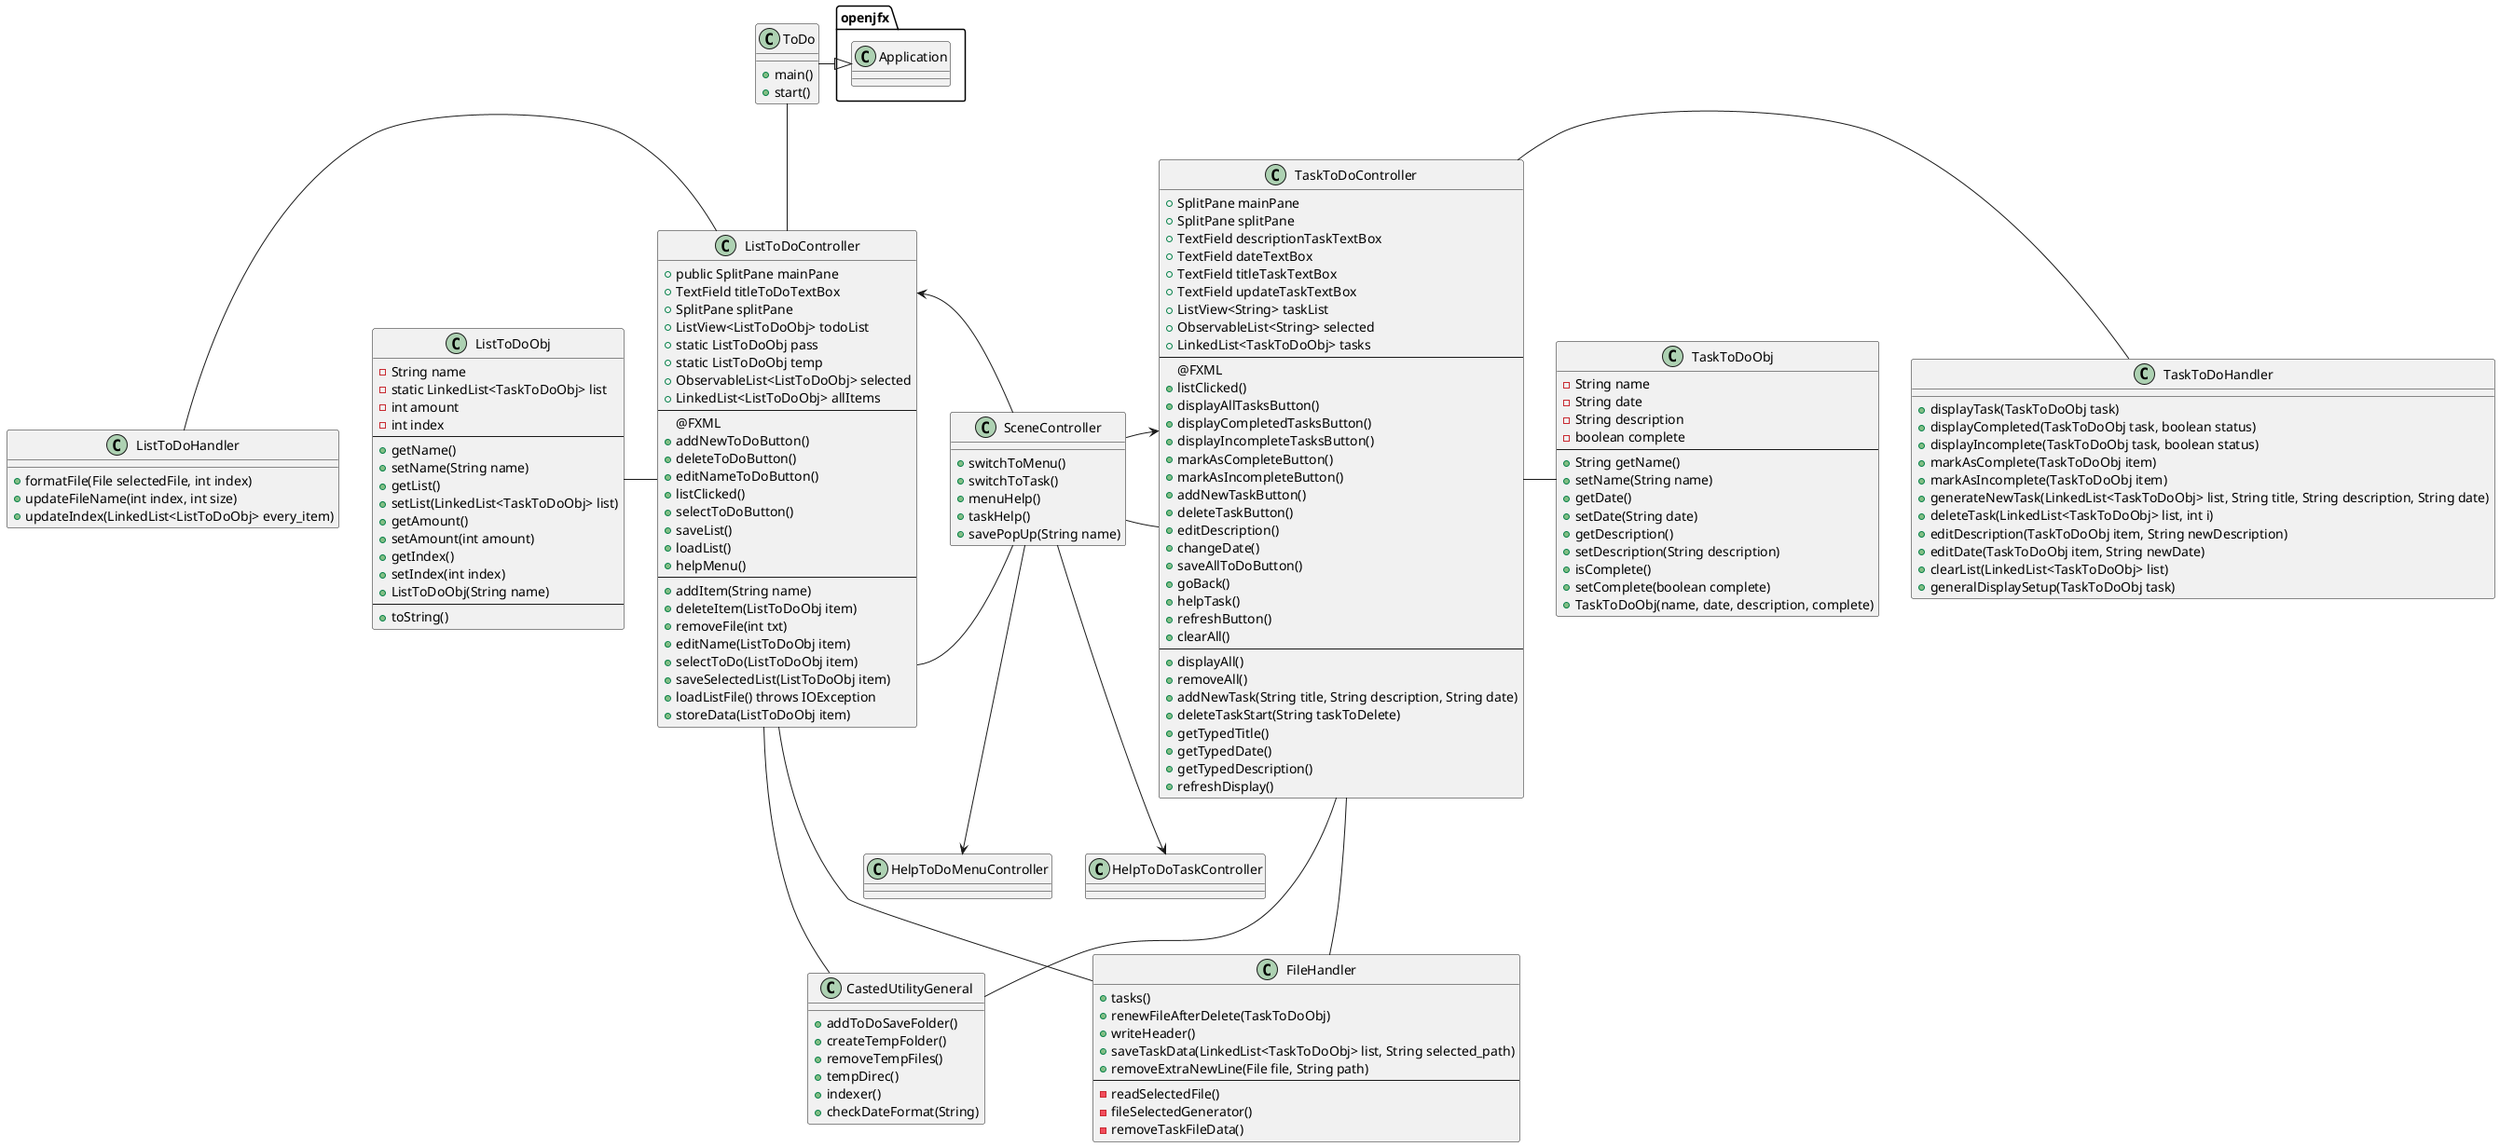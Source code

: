@startuml

class ToDo {
    + main()
    + start()
}

class CastedUtilityGeneral {
    + addToDoSaveFolder()
    + createTempFolder()
    + removeTempFiles()
    + tempDirec()
    + indexer()
    + checkDateFormat(String)
}

class FileHandler {
    + tasks()
    + renewFileAfterDelete(TaskToDoObj)
    + writeHeader()
    + saveTaskData(LinkedList<TaskToDoObj> list, String selected_path)
    + removeExtraNewLine(File file, String path)
    --
    - readSelectedFile()
    - fileSelectedGenerator()
    - removeTaskFileData()
}

class HelpToDoMenuController {
}

class HelpToDoTaskController {
}

class ListToDoController {
    + public SplitPane mainPane
    + TextField titleToDoTextBox
    + SplitPane splitPane
    + ListView<ListToDoObj> todoList
    + static ListToDoObj pass
    + static ListToDoObj temp
    + ObservableList<ListToDoObj> selected
    + LinkedList<ListToDoObj> allItems
    --
    @FXML
    + addNewToDoButton()
    + deleteToDoButton()
    + editNameToDoButton()
    + listClicked()
    + selectToDoButton()
    + saveList()
    + loadList()
    + helpMenu()
    --
    + addItem(String name)
    + deleteItem(ListToDoObj item)
    + removeFile(int txt)
    + editName(ListToDoObj item)
    + selectToDo(ListToDoObj item)
    + saveSelectedList(ListToDoObj item)
    + loadListFile() throws IOException
    + storeData(ListToDoObj item)
}

class ListToDoHandler {

    + formatFile(File selectedFile, int index)
    + updateFileName(int index, int size)
    + updateIndex(LinkedList<ListToDoObj> every_item)
}

class ListToDoObj {
    - String name
    - static LinkedList<TaskToDoObj> list
    - int amount
    - int index
    --
    + getName()
    + setName(String name)
    + getList()
    + setList(LinkedList<TaskToDoObj> list)
    + getAmount()
    + setAmount(int amount)
    + getIndex()
    + setIndex(int index)
    + ListToDoObj(String name)
    --
    + toString()
}

class SceneController {
    + switchToMenu()
    + switchToTask()
    + menuHelp()
    + taskHelp()
    + savePopUp(String name)
}

class TaskToDoController {
    + SplitPane mainPane
    + SplitPane splitPane
    + TextField descriptionTaskTextBox
    + TextField dateTextBox
    + TextField titleTaskTextBox
    + TextField updateTaskTextBox
    + ListView<String> taskList
    + ObservableList<String> selected
    + LinkedList<TaskToDoObj> tasks
    --
    @FXML
    + listClicked()
    + displayAllTasksButton()
    + displayCompletedTasksButton()
    + displayIncompleteTasksButton()
    + markAsCompleteButton()
    + markAsIncompleteButton()
    + addNewTaskButton()
    + deleteTaskButton()
    + editDescription()
    + changeDate()
    + saveAllToDoButton()
    + goBack()
    + helpTask()
    + refreshButton()
    + clearAll()
    --
    + displayAll()
    + removeAll()
    + addNewTask(String title, String description, String date)
    + deleteTaskStart(String taskToDelete)
    + getTypedTitle()
    + getTypedDate()
    + getTypedDescription()
    + refreshDisplay()
}

class TaskToDoHandler {
    + displayTask(TaskToDoObj task)
    + displayCompleted(TaskToDoObj task, boolean status)
    + displayIncomplete(TaskToDoObj task, boolean status)
    + markAsComplete(TaskToDoObj item)
    + markAsIncomplete(TaskToDoObj item)
    + generateNewTask(LinkedList<TaskToDoObj> list, String title, String description, String date)
    + deleteTask(LinkedList<TaskToDoObj> list, int i)
    + editDescription(TaskToDoObj item, String newDescription)
    + editDate(TaskToDoObj item, String newDate)
    + clearList(LinkedList<TaskToDoObj> list)
    + generalDisplaySetup(TaskToDoObj task)
}

class TaskToDoObj {
    - String name
    - String date
    - String description
    - boolean complete
    --
    + String getName()
    + setName(String name)
    + getDate()
    + setDate(String date)
    + getDescription()
    + setDescription(String description)
    + isComplete()
    + setComplete(boolean complete)
    + TaskToDoObj(name, date, description, complete)
}

ToDo -|> openjfx.Application
ToDo -- ListToDoController

ListToDoController --- FileHandler
ListToDoController --- CastedUtilityGeneral
ListToDoController - SceneController
ListToDoObj - ListToDoController
ListToDoHandler - ListToDoController

TaskToDoController --- FileHandler
TaskToDoController --- CastedUtilityGeneral
TaskToDoController - SceneController
TaskToDoController - TaskToDoHandler
TaskToDoController - TaskToDoObj

SceneController --> ListToDoController
SceneController --> TaskToDoController
SceneController --> HelpToDoMenuController
SceneController --> HelpToDoTaskController

@enduml